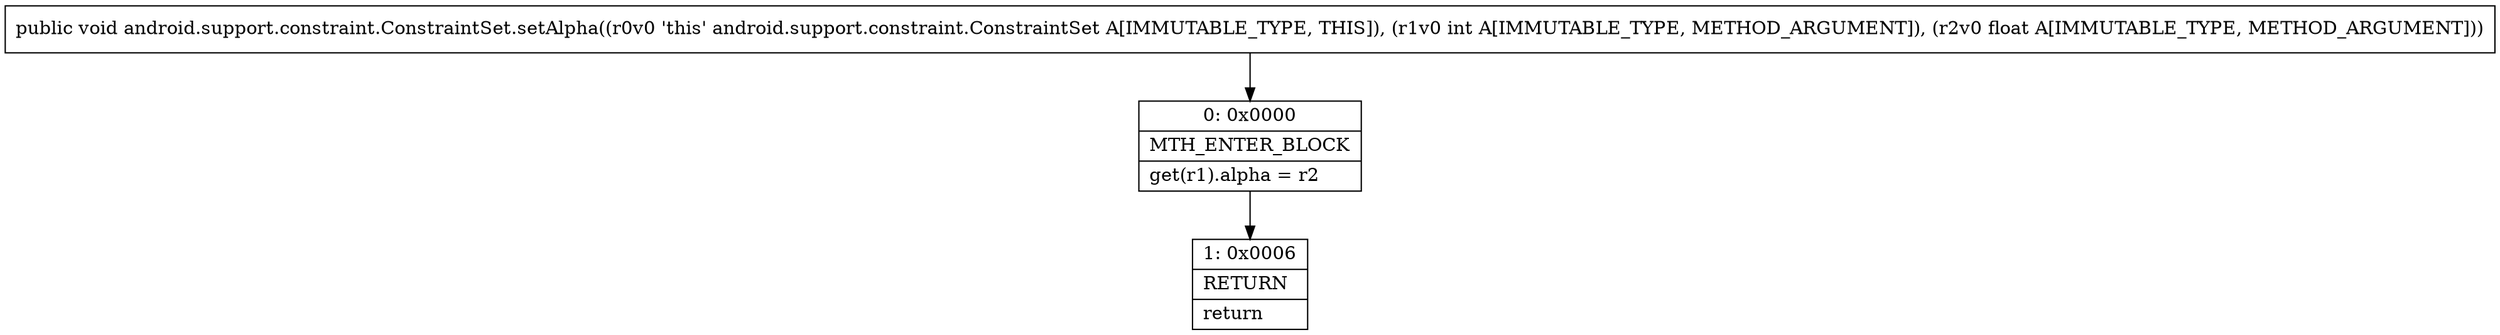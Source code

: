 digraph "CFG forandroid.support.constraint.ConstraintSet.setAlpha(IF)V" {
Node_0 [shape=record,label="{0\:\ 0x0000|MTH_ENTER_BLOCK\l|get(r1).alpha = r2\l}"];
Node_1 [shape=record,label="{1\:\ 0x0006|RETURN\l|return\l}"];
MethodNode[shape=record,label="{public void android.support.constraint.ConstraintSet.setAlpha((r0v0 'this' android.support.constraint.ConstraintSet A[IMMUTABLE_TYPE, THIS]), (r1v0 int A[IMMUTABLE_TYPE, METHOD_ARGUMENT]), (r2v0 float A[IMMUTABLE_TYPE, METHOD_ARGUMENT])) }"];
MethodNode -> Node_0;
Node_0 -> Node_1;
}

